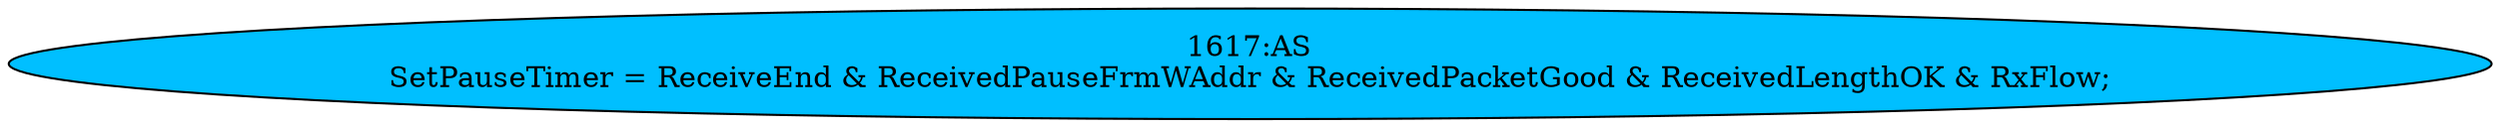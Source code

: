 strict digraph "" {
	node [label="\N"];
	"1617:AS"	 [ast="<pyverilog.vparser.ast.Assign object at 0x7f37fb66f5d0>",
		def_var="['SetPauseTimer']",
		fillcolor=deepskyblue,
		label="1617:AS
SetPauseTimer = ReceiveEnd & ReceivedPauseFrmWAddr & ReceivedPacketGood & ReceivedLengthOK & RxFlow;",
		statements="[]",
		style=filled,
		typ=Assign,
		use_var="['ReceiveEnd', 'ReceivedPauseFrmWAddr', 'ReceivedPacketGood', 'ReceivedLengthOK', 'RxFlow']"];
}
